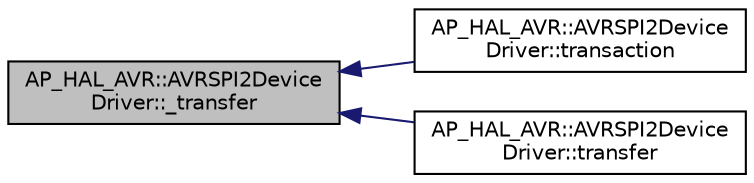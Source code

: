 digraph "AP_HAL_AVR::AVRSPI2DeviceDriver::_transfer"
{
 // INTERACTIVE_SVG=YES
  edge [fontname="Helvetica",fontsize="10",labelfontname="Helvetica",labelfontsize="10"];
  node [fontname="Helvetica",fontsize="10",shape=record];
  rankdir="LR";
  Node1 [label="AP_HAL_AVR::AVRSPI2Device\lDriver::_transfer",height=0.2,width=0.4,color="black", fillcolor="grey75", style="filled" fontcolor="black"];
  Node1 -> Node2 [dir="back",color="midnightblue",fontsize="10",style="solid",fontname="Helvetica"];
  Node2 [label="AP_HAL_AVR::AVRSPI2Device\lDriver::transaction",height=0.2,width=0.4,color="black", fillcolor="white", style="filled",URL="$classAP__HAL__AVR_1_1AVRSPI2DeviceDriver.html#ace9a22b0df92354545bd5d4ea256a53c"];
  Node1 -> Node3 [dir="back",color="midnightblue",fontsize="10",style="solid",fontname="Helvetica"];
  Node3 [label="AP_HAL_AVR::AVRSPI2Device\lDriver::transfer",height=0.2,width=0.4,color="black", fillcolor="white", style="filled",URL="$classAP__HAL__AVR_1_1AVRSPI2DeviceDriver.html#a14b279172d6d0814b2a456bcaaf3f7f6"];
}
